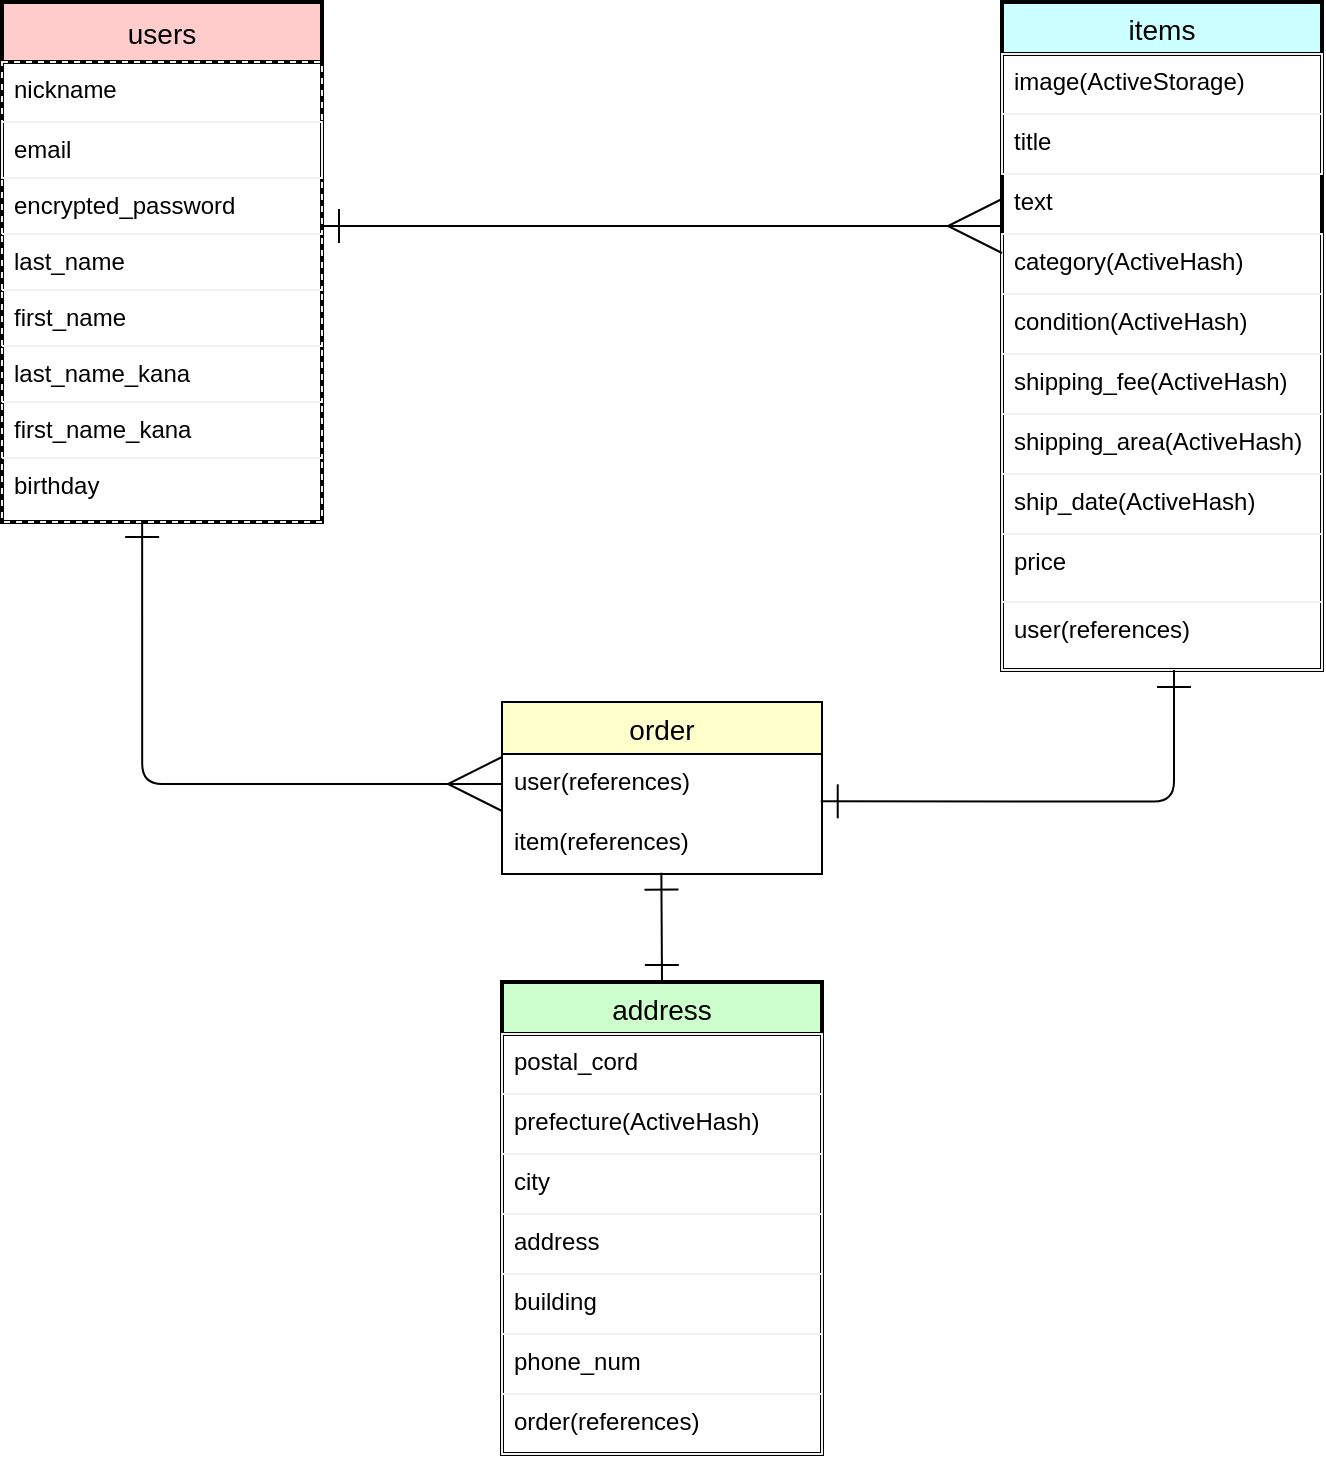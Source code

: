 <mxfile version="13.10.0" type="embed">
    <diagram id="MUXQ-F3lX838vJgPZNaB" name="ページ1">
        <mxGraphModel dx="728" dy="680" grid="1" gridSize="10" guides="1" tooltips="1" connect="1" arrows="1" fold="1" page="1" pageScale="1" pageWidth="850" pageHeight="1100" math="0" shadow="0">
            <root>
                <mxCell id="0"/>
                <mxCell id="1" parent="0"/>
                <mxCell id="16" value="users" style="swimlane;fontStyle=0;childLayout=stackLayout;horizontal=1;startSize=30;horizontalStack=0;resizeParent=1;resizeParentMax=0;resizeLast=0;collapsible=1;marginBottom=0;align=center;fontSize=14;rotation=0;strokeWidth=2;fontColor=#000000;fillColor=#FFCCCC;" parent="1" vertex="1">
                    <mxGeometry x="50" y="60" width="160" height="260" as="geometry"/>
                </mxCell>
                <mxCell id="17" value="nickname" style="text;fillColor=none;spacingLeft=4;spacingRight=4;overflow=hidden;rotatable=0;points=[[0,0.5],[1,0.5]];portConstraint=eastwest;fontSize=12;rotation=0;strokeColor=#f0f0f0;dashed=1;" parent="16" vertex="1">
                    <mxGeometry y="30" width="160" height="30" as="geometry"/>
                </mxCell>
                <mxCell id="27" value="email" style="text;fillColor=none;spacingLeft=4;spacingRight=4;overflow=hidden;rotatable=0;points=[[0,0.5],[1,0.5]];portConstraint=eastwest;fontSize=12;rotation=0;strokeColor=#f0f0f0;" parent="16" vertex="1">
                    <mxGeometry y="60" width="160" height="28" as="geometry"/>
                </mxCell>
                <mxCell id="28" value="encrypted_password" style="text;fillColor=none;spacingLeft=4;spacingRight=4;overflow=hidden;rotatable=0;points=[[0,0.5],[1,0.5]];portConstraint=eastwest;fontSize=12;rotation=0;dashed=1;strokeColor=#f0f0f0;" parent="16" vertex="1">
                    <mxGeometry y="88" width="160" height="28" as="geometry"/>
                </mxCell>
                <mxCell id="36" value="last_name" style="text;fillColor=none;spacingLeft=4;spacingRight=4;overflow=hidden;rotatable=0;points=[[0,0.5],[1,0.5]];portConstraint=eastwest;fontSize=12;rotation=0;dashed=1;strokeColor=#f0f0f0;" parent="16" vertex="1">
                    <mxGeometry y="116" width="160" height="28" as="geometry"/>
                </mxCell>
                <mxCell id="37" value="first_name" style="text;fillColor=none;spacingLeft=4;spacingRight=4;overflow=hidden;rotatable=0;points=[[0,0.5],[1,0.5]];portConstraint=eastwest;fontSize=12;rotation=0;dashed=1;strokeColor=#f0f0f0;" parent="16" vertex="1">
                    <mxGeometry y="144" width="160" height="28" as="geometry"/>
                </mxCell>
                <mxCell id="38" value="last_name_kana" style="text;fillColor=none;spacingLeft=4;spacingRight=4;overflow=hidden;rotatable=0;points=[[0,0.5],[1,0.5]];portConstraint=eastwest;fontSize=12;rotation=0;dashed=1;strokeColor=#f0f0f0;" parent="16" vertex="1">
                    <mxGeometry y="172" width="160" height="28" as="geometry"/>
                </mxCell>
                <mxCell id="39" value="first_name_kana" style="text;fillColor=none;spacingLeft=4;spacingRight=4;overflow=hidden;rotatable=0;points=[[0,0.5],[1,0.5]];portConstraint=eastwest;fontSize=12;rotation=0;dashed=1;strokeColor=#f0f0f0;" parent="16" vertex="1">
                    <mxGeometry y="200" width="160" height="28" as="geometry"/>
                </mxCell>
                <mxCell id="18" value="birthday" style="text;fillColor=none;spacingLeft=4;spacingRight=4;overflow=hidden;rotatable=0;points=[[0,0.5],[1,0.5]];portConstraint=eastwest;fontSize=12;rotation=0;dashed=1;strokeColor=#f0f0f0;" parent="16" vertex="1">
                    <mxGeometry y="228" width="160" height="32" as="geometry"/>
                </mxCell>
                <mxCell id="40" value="items" style="swimlane;fontStyle=0;childLayout=stackLayout;horizontal=1;startSize=26;horizontalStack=0;resizeParent=1;resizeParentMax=0;resizeLast=0;collapsible=1;marginBottom=0;align=center;fontSize=14;strokeWidth=2;fillColor=#CCFFFF;fontColor=#000000;" parent="1" vertex="1">
                    <mxGeometry x="550" y="60" width="160" height="334" as="geometry">
                        <mxRectangle x="550" y="60" width="70" height="26" as="alternateBounds"/>
                    </mxGeometry>
                </mxCell>
                <mxCell id="41" value="image(ActiveStorage)" style="text;fillColor=none;spacingLeft=4;spacingRight=4;overflow=hidden;rotatable=0;points=[[0,0.5],[1,0.5]];portConstraint=eastwest;fontSize=12;strokeColor=#f0f0f0;" parent="40" vertex="1">
                    <mxGeometry y="26" width="160" height="30" as="geometry"/>
                </mxCell>
                <mxCell id="42" value="title" style="text;fillColor=none;spacingLeft=4;spacingRight=4;overflow=hidden;rotatable=0;points=[[0,0.5],[1,0.5]];portConstraint=eastwest;fontSize=12;strokeColor=#f0f0f0;" parent="40" vertex="1">
                    <mxGeometry y="56" width="160" height="30" as="geometry"/>
                </mxCell>
                <mxCell id="44" value="text" style="text;strokeColor=none;fillColor=none;spacingLeft=4;spacingRight=4;overflow=hidden;rotatable=0;points=[[0,0.5],[1,0.5]];portConstraint=eastwest;fontSize=12;" parent="40" vertex="1">
                    <mxGeometry y="86" width="160" height="30" as="geometry"/>
                </mxCell>
                <mxCell id="45" value="category(ActiveHash)" style="text;fillColor=none;spacingLeft=4;spacingRight=4;overflow=hidden;rotatable=0;points=[[0,0.5],[1,0.5]];portConstraint=eastwest;fontSize=12;strokeColor=#f0f0f0;" parent="40" vertex="1">
                    <mxGeometry y="116" width="160" height="30" as="geometry"/>
                </mxCell>
                <mxCell id="46" value="condition(ActiveHash)" style="text;fillColor=none;spacingLeft=4;spacingRight=4;overflow=hidden;rotatable=0;points=[[0,0.5],[1,0.5]];portConstraint=eastwest;fontSize=12;strokeColor=#f0f0f0;" parent="40" vertex="1">
                    <mxGeometry y="146" width="160" height="30" as="geometry"/>
                </mxCell>
                <mxCell id="47" value="shipping_fee(ActiveHash)" style="text;fillColor=none;spacingLeft=4;spacingRight=4;overflow=hidden;rotatable=0;points=[[0,0.5],[1,0.5]];portConstraint=eastwest;fontSize=12;strokeColor=#f0f0f0;" parent="40" vertex="1">
                    <mxGeometry y="176" width="160" height="30" as="geometry"/>
                </mxCell>
                <mxCell id="48" value="shipping_area(ActiveHash)" style="text;fillColor=none;spacingLeft=4;spacingRight=4;overflow=hidden;rotatable=0;points=[[0,0.5],[1,0.5]];portConstraint=eastwest;fontSize=12;strokeColor=#f0f0f0;" parent="40" vertex="1">
                    <mxGeometry y="206" width="160" height="30" as="geometry"/>
                </mxCell>
                <mxCell id="50" value="ship_date(ActiveHash)" style="text;fillColor=none;spacingLeft=4;spacingRight=4;overflow=hidden;rotatable=0;points=[[0,0.5],[1,0.5]];portConstraint=eastwest;fontSize=12;strokeColor=#f0f0f0;" parent="40" vertex="1">
                    <mxGeometry y="236" width="160" height="30" as="geometry"/>
                </mxCell>
                <mxCell id="43" value="price" style="text;fillColor=none;spacingLeft=4;spacingRight=4;overflow=hidden;rotatable=0;points=[[0,0.5],[1,0.5]];portConstraint=eastwest;fontSize=12;strokeColor=#f0f0f0;" parent="40" vertex="1">
                    <mxGeometry y="266" width="160" height="34" as="geometry"/>
                </mxCell>
                <mxCell id="69" value="user(references)" style="text;fillColor=none;spacingLeft=4;spacingRight=4;overflow=hidden;rotatable=0;points=[[0,0.5],[1,0.5]];portConstraint=eastwest;fontSize=12;strokeColor=#f0f0f0;" parent="40" vertex="1">
                    <mxGeometry y="300" width="160" height="34" as="geometry"/>
                </mxCell>
                <mxCell id="51" value="address" style="swimlane;fontStyle=0;childLayout=stackLayout;horizontal=1;startSize=26;horizontalStack=0;resizeParent=1;resizeParentMax=0;resizeLast=0;collapsible=1;marginBottom=0;align=center;fontSize=14;strokeWidth=2;fillColor=#CCFFCC;fontColor=#000000;" parent="1" vertex="1">
                    <mxGeometry x="300" y="550" width="160" height="236" as="geometry"/>
                </mxCell>
                <mxCell id="56" value="postal_cord" style="text;fillColor=none;spacingLeft=4;spacingRight=4;overflow=hidden;rotatable=0;points=[[0,0.5],[1,0.5]];portConstraint=eastwest;fontSize=12;strokeColor=#f0f0f0;" parent="51" vertex="1">
                    <mxGeometry y="26" width="160" height="30" as="geometry"/>
                </mxCell>
                <mxCell id="57" value="prefecture(ActiveHash)" style="text;fillColor=none;spacingLeft=4;spacingRight=4;overflow=hidden;rotatable=0;points=[[0,0.5],[1,0.5]];portConstraint=eastwest;fontSize=12;strokeColor=#f0f0f0;" parent="51" vertex="1">
                    <mxGeometry y="56" width="160" height="30" as="geometry"/>
                </mxCell>
                <mxCell id="58" value="city" style="text;fillColor=none;spacingLeft=4;spacingRight=4;overflow=hidden;rotatable=0;points=[[0,0.5],[1,0.5]];portConstraint=eastwest;fontSize=12;strokeColor=#f0f0f0;" parent="51" vertex="1">
                    <mxGeometry y="86" width="160" height="30" as="geometry"/>
                </mxCell>
                <mxCell id="59" value="address" style="text;fillColor=none;spacingLeft=4;spacingRight=4;overflow=hidden;rotatable=0;points=[[0,0.5],[1,0.5]];portConstraint=eastwest;fontSize=12;strokeColor=#f0f0f0;" parent="51" vertex="1">
                    <mxGeometry y="116" width="160" height="30" as="geometry"/>
                </mxCell>
                <mxCell id="77" value="building" style="text;fillColor=none;spacingLeft=4;spacingRight=4;overflow=hidden;rotatable=0;points=[[0,0.5],[1,0.5]];portConstraint=eastwest;fontSize=12;strokeColor=#f0f0f0;" vertex="1" parent="51">
                    <mxGeometry y="146" width="160" height="30" as="geometry"/>
                </mxCell>
                <mxCell id="76" value="phone_num" style="text;fillColor=none;spacingLeft=4;spacingRight=4;overflow=hidden;rotatable=0;points=[[0,0.5],[1,0.5]];portConstraint=eastwest;fontSize=12;strokeColor=#f0f0f0;" parent="51" vertex="1">
                    <mxGeometry y="176" width="160" height="30" as="geometry"/>
                </mxCell>
                <mxCell id="54" value="order(references)" style="text;fillColor=none;spacingLeft=4;spacingRight=4;overflow=hidden;rotatable=0;points=[[0,0.5],[1,0.5]];portConstraint=eastwest;fontSize=12;strokeColor=#f0f0f0;" parent="51" vertex="1">
                    <mxGeometry y="206" width="160" height="30" as="geometry"/>
                </mxCell>
                <mxCell id="63" value="" style="fontSize=12;html=1;endArrow=ERmany;endSize=25;startArrow=ERone;startFill=0;startSize=15;" parent="1" edge="1">
                    <mxGeometry width="100" height="100" relative="1" as="geometry">
                        <mxPoint x="210" y="172" as="sourcePoint"/>
                        <mxPoint x="550" y="172" as="targetPoint"/>
                    </mxGeometry>
                </mxCell>
                <mxCell id="65" value="" style="edgeStyle=entityRelationEdgeStyle;fontSize=12;html=1;endArrow=ERone;endFill=1;rounded=0;exitX=1;exitY=0.5;exitDx=0;exitDy=0;strokeColor=none;" parent="1" source="58" edge="1">
                    <mxGeometry width="100" height="100" relative="1" as="geometry">
                        <mxPoint x="550" y="560" as="sourcePoint"/>
                        <mxPoint x="650" y="410" as="targetPoint"/>
                    </mxGeometry>
                </mxCell>
                <mxCell id="67" value="" style="edgeStyle=orthogonalEdgeStyle;fontSize=12;html=1;endArrow=ERmany;endFill=0;exitX=0.438;exitY=0.969;exitDx=0;exitDy=0;exitPerimeter=0;startArrow=ERone;startFill=0;startSize=15;endSize=25;entryX=0;entryY=0.5;entryDx=0;entryDy=0;" parent="1" source="18" target="71" edge="1">
                    <mxGeometry width="100" height="100" relative="1" as="geometry">
                        <mxPoint x="320" y="400" as="sourcePoint"/>
                        <mxPoint x="210" y="390" as="targetPoint"/>
                        <Array as="points">
                            <mxPoint x="120" y="451"/>
                        </Array>
                    </mxGeometry>
                </mxCell>
                <mxCell id="70" value="order" style="swimlane;fontStyle=0;childLayout=stackLayout;horizontal=1;startSize=26;horizontalStack=0;resizeParent=1;resizeParentMax=0;resizeLast=0;collapsible=1;marginBottom=0;align=center;fontSize=14;fillColor=#FFFFCC;fontColor=#000000;" parent="1" vertex="1">
                    <mxGeometry x="300" y="410" width="160" height="86" as="geometry"/>
                </mxCell>
                <mxCell id="71" value="user(references)" style="text;strokeColor=none;fillColor=none;spacingLeft=4;spacingRight=4;overflow=hidden;rotatable=0;points=[[0,0.5],[1,0.5]];portConstraint=eastwest;fontSize=12;" parent="70" vertex="1">
                    <mxGeometry y="26" width="160" height="30" as="geometry"/>
                </mxCell>
                <mxCell id="72" value="item(references)" style="text;strokeColor=none;fillColor=none;spacingLeft=4;spacingRight=4;overflow=hidden;rotatable=0;points=[[0,0.5],[1,0.5]];portConstraint=eastwest;fontSize=12;" parent="70" vertex="1">
                    <mxGeometry y="56" width="160" height="30" as="geometry"/>
                </mxCell>
                <mxCell id="74" value="" style="edgeStyle=orthogonalEdgeStyle;fontSize=12;html=1;endArrow=ERone;endFill=1;startArrow=ERone;startFill=0;endSize=15;startSize=15;exitX=0.996;exitY=0.789;exitDx=0;exitDy=0;exitPerimeter=0;" parent="1" source="71" target="69" edge="1">
                    <mxGeometry width="100" height="100" relative="1" as="geometry">
                        <mxPoint x="462" y="460" as="sourcePoint"/>
                        <mxPoint x="630" y="403" as="targetPoint"/>
                        <Array as="points">
                            <mxPoint x="636" y="460"/>
                        </Array>
                    </mxGeometry>
                </mxCell>
                <mxCell id="75" value="" style="fontSize=12;html=1;endArrow=ERone;endFill=1;entryX=0.498;entryY=0.978;entryDx=0;entryDy=0;entryPerimeter=0;startArrow=ERone;startFill=0;endSize=15;startSize=15;exitX=0.5;exitY=0;exitDx=0;exitDy=0;" parent="1" source="51" target="72" edge="1">
                    <mxGeometry width="100" height="100" relative="1" as="geometry">
                        <mxPoint x="369" y="549" as="sourcePoint"/>
                        <mxPoint x="430" y="436" as="targetPoint"/>
                        <Array as="points"/>
                    </mxGeometry>
                </mxCell>
            </root>
        </mxGraphModel>
    </diagram>
</mxfile>